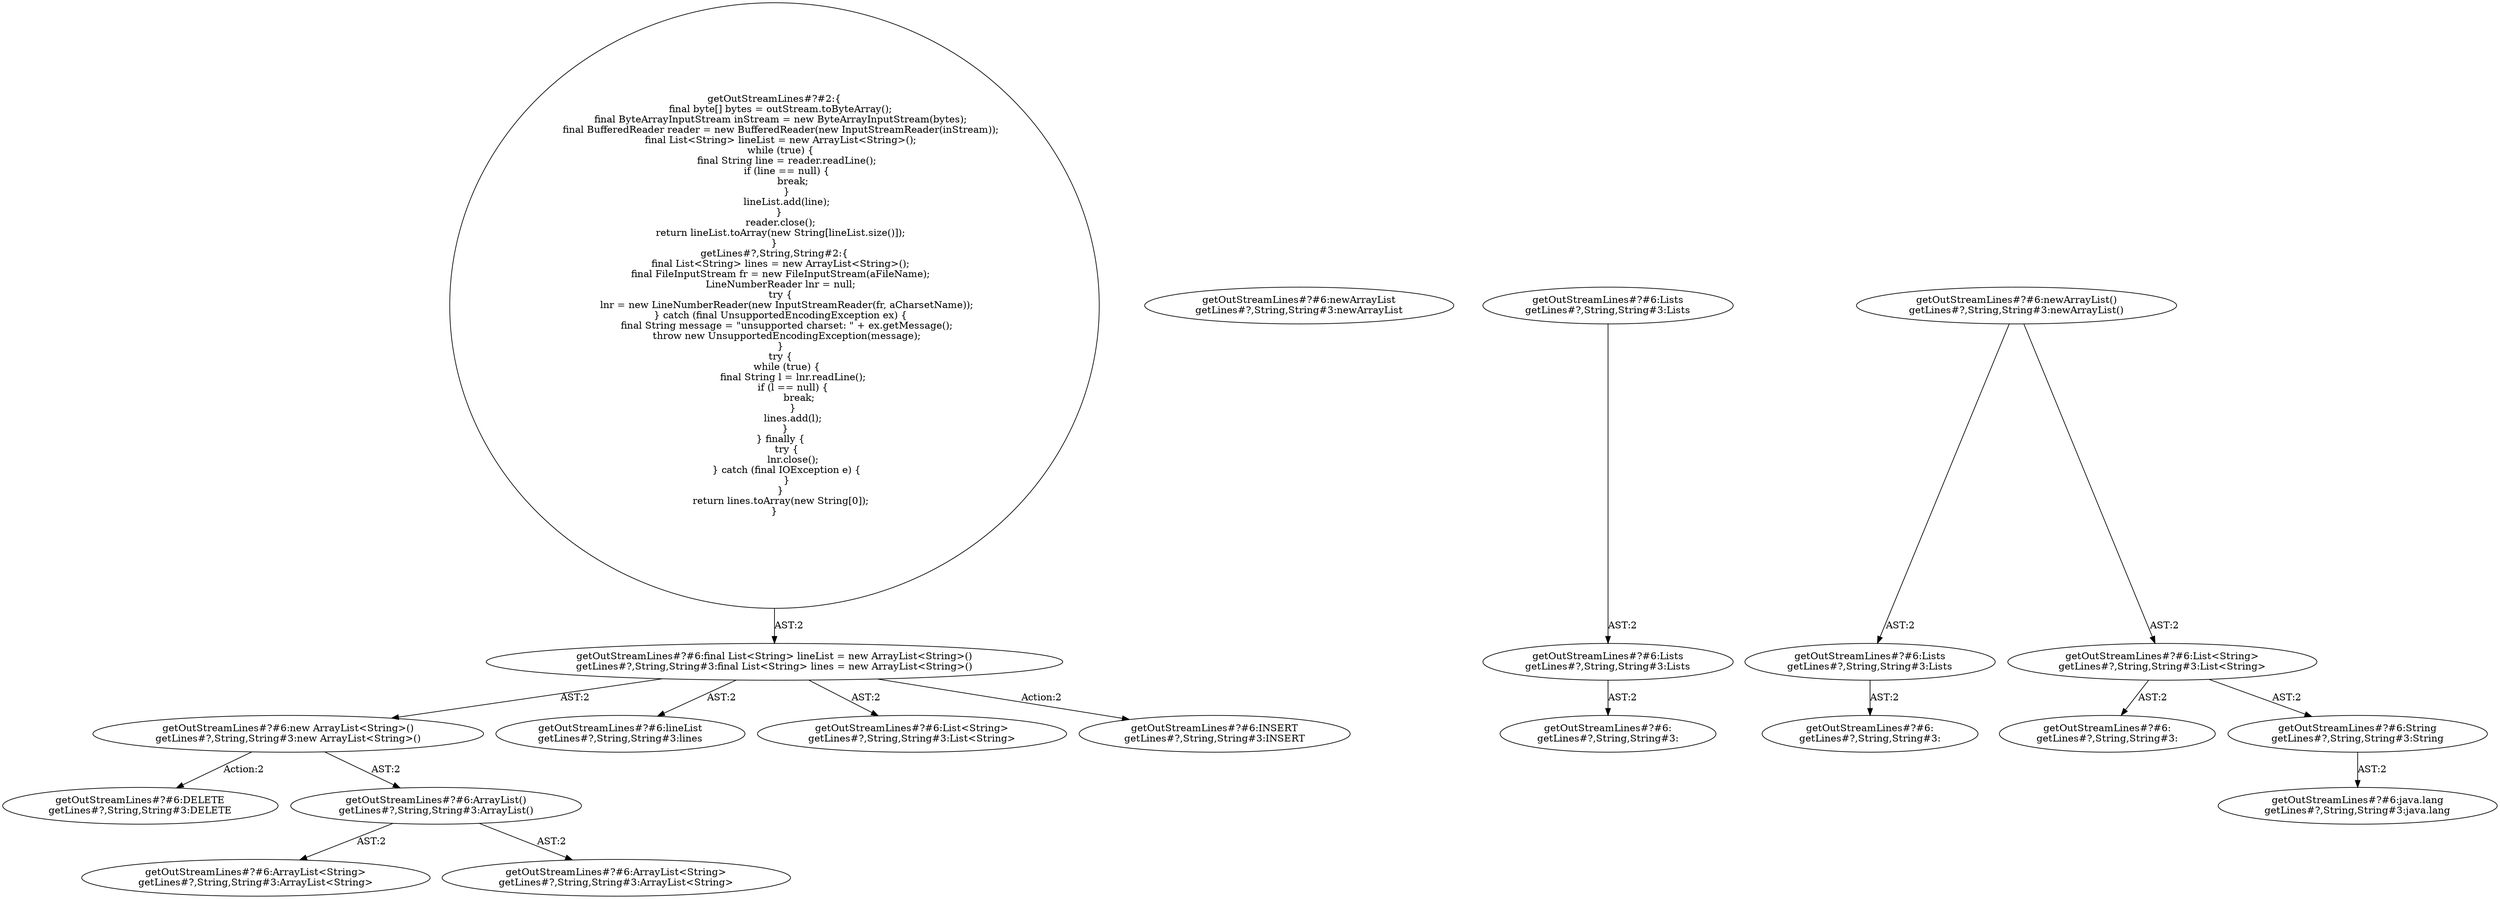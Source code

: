 digraph "Pattern" {
0 [label="getOutStreamLines#?#6:DELETE
getLines#?,String,String#3:DELETE" shape=ellipse]
1 [label="getOutStreamLines#?#6:new ArrayList<String>()
getLines#?,String,String#3:new ArrayList<String>()" shape=ellipse]
2 [label="getOutStreamLines#?#6:final List<String> lineList = new ArrayList<String>()
getLines#?,String,String#3:final List<String> lines = new ArrayList<String>()" shape=ellipse]
3 [label="getOutStreamLines#?#2:\{
    final byte[] bytes = outStream.toByteArray();
    final ByteArrayInputStream inStream = new ByteArrayInputStream(bytes);
    final BufferedReader reader = new BufferedReader(new InputStreamReader(inStream));
    final List<String> lineList = new ArrayList<String>();
    while (true) \{
        final String line = reader.readLine();
        if (line == null) \{
            break;
        \}
        lineList.add(line);
    \} 
    reader.close();
    return lineList.toArray(new String[lineList.size()]);
\}
getLines#?,String,String#2:\{
    final List<String> lines = new ArrayList<String>();
    final FileInputStream fr = new FileInputStream(aFileName);
    LineNumberReader lnr = null;
    try \{
        lnr = new LineNumberReader(new InputStreamReader(fr, aCharsetName));
    \} catch (final UnsupportedEncodingException ex) \{
        final String message = \"unsupported charset: \" + ex.getMessage();
        throw new UnsupportedEncodingException(message);
    \}
    try \{
        while (true) \{
            final String l = lnr.readLine();
            if (l == null) \{
                break;
            \}
            lines.add(l);
        \} 
    \} finally \{
        try \{
            lnr.close();
        \} catch (final IOException e) \{
        \}
    \}
    return lines.toArray(new String[0]);
\}" shape=ellipse]
4 [label="getOutStreamLines#?#6:lineList
getLines#?,String,String#3:lines" shape=ellipse]
5 [label="getOutStreamLines#?#6:List<String>
getLines#?,String,String#3:List<String>" shape=ellipse]
6 [label="getOutStreamLines#?#6:INSERT
getLines#?,String,String#3:INSERT" shape=ellipse]
7 [label="getOutStreamLines#?#6:newArrayList
getLines#?,String,String#3:newArrayList" shape=ellipse]
8 [label="getOutStreamLines#?#6:Lists
getLines#?,String,String#3:Lists" shape=ellipse]
9 [label="getOutStreamLines#?#6:Lists
getLines#?,String,String#3:Lists" shape=ellipse]
10 [label="getOutStreamLines#?#6:
getLines#?,String,String#3:" shape=ellipse]
11 [label="getOutStreamLines#?#6:newArrayList()
getLines#?,String,String#3:newArrayList()" shape=ellipse]
12 [label="getOutStreamLines#?#6:Lists
getLines#?,String,String#3:Lists" shape=ellipse]
13 [label="getOutStreamLines#?#6:
getLines#?,String,String#3:" shape=ellipse]
14 [label="getOutStreamLines#?#6:List<String>
getLines#?,String,String#3:List<String>" shape=ellipse]
15 [label="getOutStreamLines#?#6:
getLines#?,String,String#3:" shape=ellipse]
16 [label="getOutStreamLines#?#6:String
getLines#?,String,String#3:String" shape=ellipse]
17 [label="getOutStreamLines#?#6:java.lang
getLines#?,String,String#3:java.lang" shape=ellipse]
18 [label="getOutStreamLines#?#6:ArrayList()
getLines#?,String,String#3:ArrayList()" shape=ellipse]
19 [label="getOutStreamLines#?#6:ArrayList<String>
getLines#?,String,String#3:ArrayList<String>" shape=ellipse]
20 [label="getOutStreamLines#?#6:ArrayList<String>
getLines#?,String,String#3:ArrayList<String>" shape=ellipse]
1 -> 0 [label="Action:2"];
1 -> 18 [label="AST:2"];
2 -> 1 [label="AST:2"];
2 -> 4 [label="AST:2"];
2 -> 5 [label="AST:2"];
2 -> 6 [label="Action:2"];
3 -> 2 [label="AST:2"];
8 -> 9 [label="AST:2"];
9 -> 10 [label="AST:2"];
11 -> 12 [label="AST:2"];
11 -> 14 [label="AST:2"];
12 -> 13 [label="AST:2"];
14 -> 15 [label="AST:2"];
14 -> 16 [label="AST:2"];
16 -> 17 [label="AST:2"];
18 -> 19 [label="AST:2"];
18 -> 20 [label="AST:2"];
}